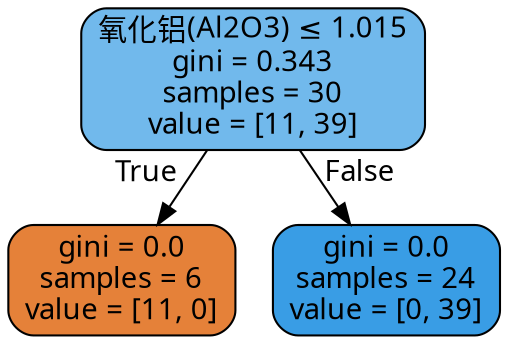 digraph Tree {
node [shape=box, style="filled, rounded", color="black", fontname="DengXian"] ;
edge [fontname="DengXian"] ;
0 [label=<氧化铝(Al2O3) &le; 1.015<br/>gini = 0.343<br/>samples = 30<br/>value = [11, 39]>, fillcolor="#71b9ec"] ;
1 [label=<gini = 0.0<br/>samples = 6<br/>value = [11, 0]>, fillcolor="#e58139"] ;
0 -> 1 [labeldistance=2.5, labelangle=45, headlabel="True"] ;
2 [label=<gini = 0.0<br/>samples = 24<br/>value = [0, 39]>, fillcolor="#399de5"] ;
0 -> 2 [labeldistance=2.5, labelangle=-45, headlabel="False"] ;
}